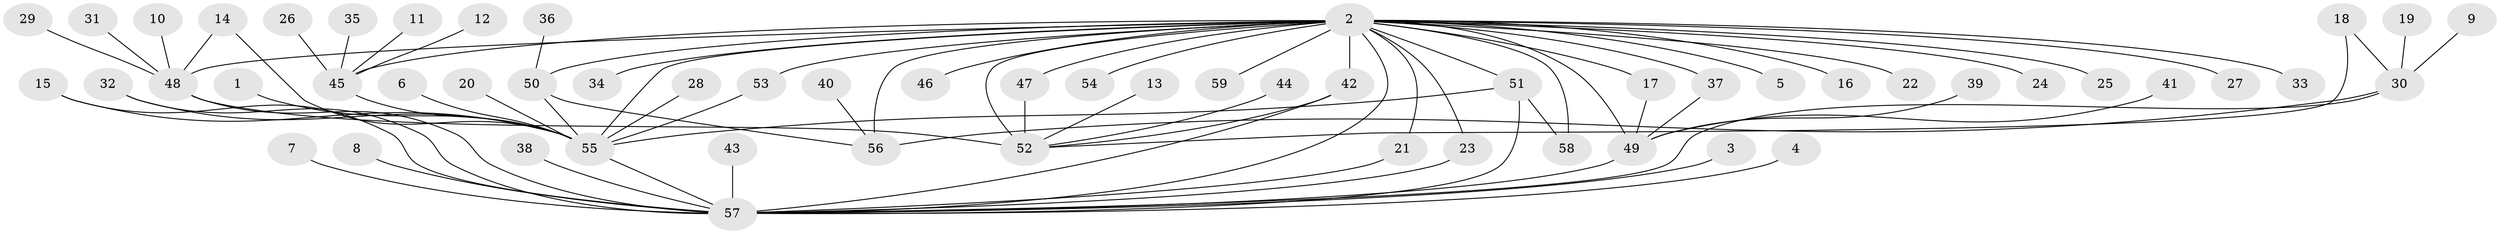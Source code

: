 // original degree distribution, {35: 0.00847457627118644, 8: 0.01694915254237288, 5: 0.0423728813559322, 3: 0.0847457627118644, 20: 0.00847457627118644, 4: 0.0423728813559322, 11: 0.00847457627118644, 1: 0.5169491525423728, 9: 0.00847457627118644, 7: 0.025423728813559324, 2: 0.211864406779661, 6: 0.025423728813559324}
// Generated by graph-tools (version 1.1) at 2025/25/03/09/25 03:25:59]
// undirected, 59 vertices, 81 edges
graph export_dot {
graph [start="1"]
  node [color=gray90,style=filled];
  1;
  2;
  3;
  4;
  5;
  6;
  7;
  8;
  9;
  10;
  11;
  12;
  13;
  14;
  15;
  16;
  17;
  18;
  19;
  20;
  21;
  22;
  23;
  24;
  25;
  26;
  27;
  28;
  29;
  30;
  31;
  32;
  33;
  34;
  35;
  36;
  37;
  38;
  39;
  40;
  41;
  42;
  43;
  44;
  45;
  46;
  47;
  48;
  49;
  50;
  51;
  52;
  53;
  54;
  55;
  56;
  57;
  58;
  59;
  1 -- 55 [weight=1.0];
  2 -- 5 [weight=1.0];
  2 -- 16 [weight=1.0];
  2 -- 17 [weight=2.0];
  2 -- 21 [weight=1.0];
  2 -- 22 [weight=1.0];
  2 -- 23 [weight=1.0];
  2 -- 24 [weight=1.0];
  2 -- 25 [weight=1.0];
  2 -- 27 [weight=1.0];
  2 -- 33 [weight=1.0];
  2 -- 34 [weight=1.0];
  2 -- 37 [weight=1.0];
  2 -- 42 [weight=2.0];
  2 -- 45 [weight=1.0];
  2 -- 46 [weight=1.0];
  2 -- 47 [weight=1.0];
  2 -- 48 [weight=2.0];
  2 -- 49 [weight=2.0];
  2 -- 50 [weight=1.0];
  2 -- 51 [weight=1.0];
  2 -- 52 [weight=3.0];
  2 -- 53 [weight=1.0];
  2 -- 54 [weight=1.0];
  2 -- 55 [weight=1.0];
  2 -- 56 [weight=3.0];
  2 -- 57 [weight=1.0];
  2 -- 58 [weight=1.0];
  2 -- 59 [weight=1.0];
  3 -- 57 [weight=1.0];
  4 -- 57 [weight=1.0];
  6 -- 55 [weight=1.0];
  7 -- 57 [weight=1.0];
  8 -- 57 [weight=1.0];
  9 -- 30 [weight=1.0];
  10 -- 48 [weight=1.0];
  11 -- 45 [weight=1.0];
  12 -- 45 [weight=1.0];
  13 -- 52 [weight=1.0];
  14 -- 48 [weight=1.0];
  14 -- 55 [weight=1.0];
  15 -- 55 [weight=2.0];
  15 -- 57 [weight=1.0];
  17 -- 49 [weight=1.0];
  18 -- 30 [weight=1.0];
  18 -- 52 [weight=1.0];
  19 -- 30 [weight=1.0];
  20 -- 55 [weight=1.0];
  21 -- 57 [weight=1.0];
  23 -- 57 [weight=1.0];
  26 -- 45 [weight=1.0];
  28 -- 55 [weight=1.0];
  29 -- 48 [weight=1.0];
  30 -- 56 [weight=1.0];
  30 -- 57 [weight=1.0];
  31 -- 48 [weight=1.0];
  32 -- 55 [weight=1.0];
  32 -- 57 [weight=1.0];
  35 -- 45 [weight=1.0];
  36 -- 50 [weight=1.0];
  37 -- 49 [weight=1.0];
  38 -- 57 [weight=1.0];
  39 -- 49 [weight=1.0];
  40 -- 56 [weight=1.0];
  41 -- 49 [weight=1.0];
  42 -- 52 [weight=1.0];
  42 -- 57 [weight=1.0];
  43 -- 57 [weight=1.0];
  44 -- 52 [weight=1.0];
  45 -- 55 [weight=1.0];
  47 -- 52 [weight=1.0];
  48 -- 52 [weight=1.0];
  48 -- 57 [weight=2.0];
  49 -- 57 [weight=1.0];
  50 -- 55 [weight=1.0];
  50 -- 56 [weight=1.0];
  51 -- 55 [weight=1.0];
  51 -- 57 [weight=1.0];
  51 -- 58 [weight=1.0];
  53 -- 55 [weight=1.0];
  55 -- 57 [weight=2.0];
}
